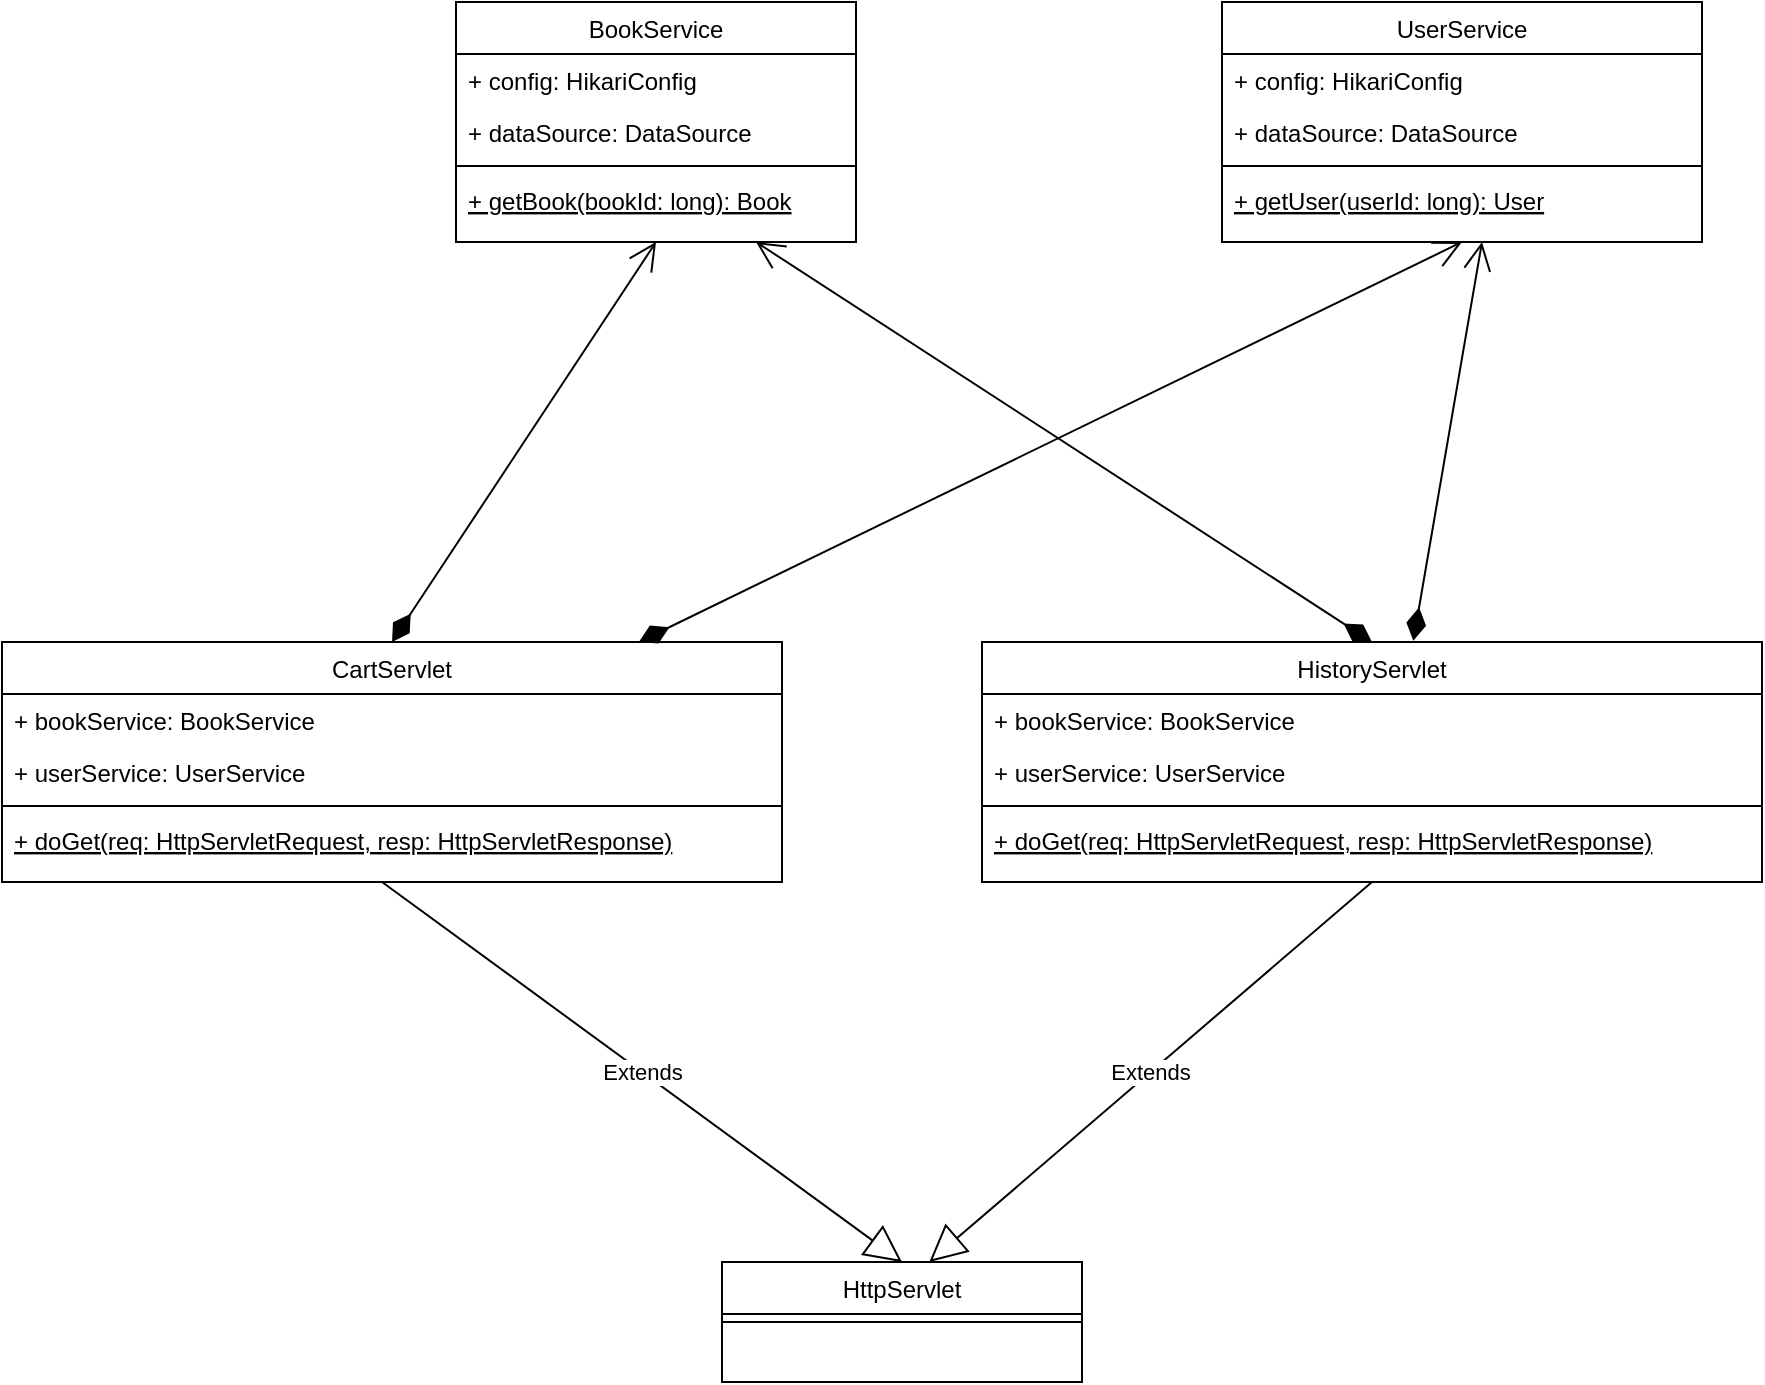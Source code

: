 <mxfile version="14.4.3" type="device"><diagram id="C5RBs43oDa-KdzZeNtuy" name="Page-1"><mxGraphModel dx="1132" dy="693" grid="1" gridSize="10" guides="1" tooltips="1" connect="1" arrows="1" fold="1" page="1" pageScale="1" pageWidth="827" pageHeight="1169" math="0" shadow="0"><root><mxCell id="WIyWlLk6GJQsqaUBKTNV-0"/><mxCell id="WIyWlLk6GJQsqaUBKTNV-1" parent="WIyWlLk6GJQsqaUBKTNV-0"/><mxCell id="zkfFHV4jXpPFQw0GAbJ--6" value="BookService" style="swimlane;fontStyle=0;align=center;verticalAlign=top;childLayout=stackLayout;horizontal=1;startSize=26;horizontalStack=0;resizeParent=1;resizeLast=0;collapsible=1;marginBottom=0;rounded=0;shadow=0;strokeWidth=1;" parent="WIyWlLk6GJQsqaUBKTNV-1" vertex="1"><mxGeometry x="627" y="310" width="200" height="120" as="geometry"><mxRectangle x="130" y="380" width="160" height="26" as="alternateBounds"/></mxGeometry></mxCell><mxCell id="zkfFHV4jXpPFQw0GAbJ--7" value="+ config: HikariConfig" style="text;align=left;verticalAlign=top;spacingLeft=4;spacingRight=4;overflow=hidden;rotatable=0;points=[[0,0.5],[1,0.5]];portConstraint=eastwest;" parent="zkfFHV4jXpPFQw0GAbJ--6" vertex="1"><mxGeometry y="26" width="200" height="26" as="geometry"/></mxCell><mxCell id="zkfFHV4jXpPFQw0GAbJ--8" value="+ dataSource: DataSource" style="text;align=left;verticalAlign=top;spacingLeft=4;spacingRight=4;overflow=hidden;rotatable=0;points=[[0,0.5],[1,0.5]];portConstraint=eastwest;rounded=0;shadow=0;html=0;" parent="zkfFHV4jXpPFQw0GAbJ--6" vertex="1"><mxGeometry y="52" width="200" height="26" as="geometry"/></mxCell><mxCell id="zkfFHV4jXpPFQw0GAbJ--9" value="" style="line;html=1;strokeWidth=1;align=left;verticalAlign=middle;spacingTop=-1;spacingLeft=3;spacingRight=3;rotatable=0;labelPosition=right;points=[];portConstraint=eastwest;" parent="zkfFHV4jXpPFQw0GAbJ--6" vertex="1"><mxGeometry y="78" width="200" height="8" as="geometry"/></mxCell><mxCell id="zkfFHV4jXpPFQw0GAbJ--10" value="+ getBook(bookId: long): Book" style="text;align=left;verticalAlign=top;spacingLeft=4;spacingRight=4;overflow=hidden;rotatable=0;points=[[0,0.5],[1,0.5]];portConstraint=eastwest;fontStyle=4" parent="zkfFHV4jXpPFQw0GAbJ--6" vertex="1"><mxGeometry y="86" width="200" height="26" as="geometry"/></mxCell><mxCell id="iYMsSc8WyWr9t6F6VFUm-0" value="UserService" style="swimlane;fontStyle=0;align=center;verticalAlign=top;childLayout=stackLayout;horizontal=1;startSize=26;horizontalStack=0;resizeParent=1;resizeLast=0;collapsible=1;marginBottom=0;rounded=0;shadow=0;strokeWidth=1;" vertex="1" parent="WIyWlLk6GJQsqaUBKTNV-1"><mxGeometry x="1010" y="310" width="240" height="120" as="geometry"><mxRectangle x="130" y="380" width="160" height="26" as="alternateBounds"/></mxGeometry></mxCell><mxCell id="iYMsSc8WyWr9t6F6VFUm-1" value="+ config: HikariConfig" style="text;align=left;verticalAlign=top;spacingLeft=4;spacingRight=4;overflow=hidden;rotatable=0;points=[[0,0.5],[1,0.5]];portConstraint=eastwest;" vertex="1" parent="iYMsSc8WyWr9t6F6VFUm-0"><mxGeometry y="26" width="240" height="26" as="geometry"/></mxCell><mxCell id="iYMsSc8WyWr9t6F6VFUm-2" value="+ dataSource: DataSource" style="text;align=left;verticalAlign=top;spacingLeft=4;spacingRight=4;overflow=hidden;rotatable=0;points=[[0,0.5],[1,0.5]];portConstraint=eastwest;rounded=0;shadow=0;html=0;" vertex="1" parent="iYMsSc8WyWr9t6F6VFUm-0"><mxGeometry y="52" width="240" height="26" as="geometry"/></mxCell><mxCell id="iYMsSc8WyWr9t6F6VFUm-3" value="" style="line;html=1;strokeWidth=1;align=left;verticalAlign=middle;spacingTop=-1;spacingLeft=3;spacingRight=3;rotatable=0;labelPosition=right;points=[];portConstraint=eastwest;" vertex="1" parent="iYMsSc8WyWr9t6F6VFUm-0"><mxGeometry y="78" width="240" height="8" as="geometry"/></mxCell><mxCell id="iYMsSc8WyWr9t6F6VFUm-4" value="+ getUser(userId: long): User" style="text;align=left;verticalAlign=top;spacingLeft=4;spacingRight=4;overflow=hidden;rotatable=0;points=[[0,0.5],[1,0.5]];portConstraint=eastwest;fontStyle=4" vertex="1" parent="iYMsSc8WyWr9t6F6VFUm-0"><mxGeometry y="86" width="240" height="26" as="geometry"/></mxCell><mxCell id="iYMsSc8WyWr9t6F6VFUm-5" value="CartServlet" style="swimlane;fontStyle=0;align=center;verticalAlign=top;childLayout=stackLayout;horizontal=1;startSize=26;horizontalStack=0;resizeParent=1;resizeLast=0;collapsible=1;marginBottom=0;rounded=0;shadow=0;strokeWidth=1;" vertex="1" parent="WIyWlLk6GJQsqaUBKTNV-1"><mxGeometry x="400" y="630" width="390" height="120" as="geometry"><mxRectangle x="130" y="380" width="160" height="26" as="alternateBounds"/></mxGeometry></mxCell><mxCell id="iYMsSc8WyWr9t6F6VFUm-6" value="+ bookService: BookService" style="text;align=left;verticalAlign=top;spacingLeft=4;spacingRight=4;overflow=hidden;rotatable=0;points=[[0,0.5],[1,0.5]];portConstraint=eastwest;" vertex="1" parent="iYMsSc8WyWr9t6F6VFUm-5"><mxGeometry y="26" width="390" height="26" as="geometry"/></mxCell><mxCell id="iYMsSc8WyWr9t6F6VFUm-7" value="+ userService: UserService" style="text;align=left;verticalAlign=top;spacingLeft=4;spacingRight=4;overflow=hidden;rotatable=0;points=[[0,0.5],[1,0.5]];portConstraint=eastwest;rounded=0;shadow=0;html=0;" vertex="1" parent="iYMsSc8WyWr9t6F6VFUm-5"><mxGeometry y="52" width="390" height="26" as="geometry"/></mxCell><mxCell id="iYMsSc8WyWr9t6F6VFUm-8" value="" style="line;html=1;strokeWidth=1;align=left;verticalAlign=middle;spacingTop=-1;spacingLeft=3;spacingRight=3;rotatable=0;labelPosition=right;points=[];portConstraint=eastwest;" vertex="1" parent="iYMsSc8WyWr9t6F6VFUm-5"><mxGeometry y="78" width="390" height="8" as="geometry"/></mxCell><mxCell id="iYMsSc8WyWr9t6F6VFUm-9" value="+ doGet(req: HttpServletRequest, resp: HttpServletResponse)" style="text;align=left;verticalAlign=top;spacingLeft=4;spacingRight=4;overflow=hidden;rotatable=0;points=[[0,0.5],[1,0.5]];portConstraint=eastwest;fontStyle=4" vertex="1" parent="iYMsSc8WyWr9t6F6VFUm-5"><mxGeometry y="86" width="390" height="26" as="geometry"/></mxCell><mxCell id="iYMsSc8WyWr9t6F6VFUm-10" value="" style="endArrow=open;html=1;endSize=12;startArrow=diamondThin;startSize=14;startFill=1;align=left;verticalAlign=bottom;exitX=0.5;exitY=0;exitDx=0;exitDy=0;entryX=0.5;entryY=1;entryDx=0;entryDy=0;" edge="1" parent="WIyWlLk6GJQsqaUBKTNV-1" source="iYMsSc8WyWr9t6F6VFUm-5" target="zkfFHV4jXpPFQw0GAbJ--6"><mxGeometry x="-1" y="3" relative="1" as="geometry"><mxPoint x="380" y="870" as="sourcePoint"/><mxPoint x="540" y="870" as="targetPoint"/></mxGeometry></mxCell><mxCell id="iYMsSc8WyWr9t6F6VFUm-12" value="HttpServlet" style="swimlane;fontStyle=0;align=center;verticalAlign=top;childLayout=stackLayout;horizontal=1;startSize=26;horizontalStack=0;resizeParent=1;resizeLast=0;collapsible=1;marginBottom=0;rounded=0;shadow=0;strokeWidth=1;" vertex="1" parent="WIyWlLk6GJQsqaUBKTNV-1"><mxGeometry x="760" y="940" width="180" height="60" as="geometry"><mxRectangle x="130" y="380" width="160" height="26" as="alternateBounds"/></mxGeometry></mxCell><mxCell id="iYMsSc8WyWr9t6F6VFUm-15" value="" style="line;html=1;strokeWidth=1;align=left;verticalAlign=middle;spacingTop=-1;spacingLeft=3;spacingRight=3;rotatable=0;labelPosition=right;points=[];portConstraint=eastwest;" vertex="1" parent="iYMsSc8WyWr9t6F6VFUm-12"><mxGeometry y="26" width="180" height="8" as="geometry"/></mxCell><mxCell id="iYMsSc8WyWr9t6F6VFUm-17" value="Extends" style="endArrow=block;endSize=16;endFill=0;html=1;entryX=0.5;entryY=0;entryDx=0;entryDy=0;" edge="1" parent="WIyWlLk6GJQsqaUBKTNV-1" target="iYMsSc8WyWr9t6F6VFUm-12"><mxGeometry width="160" relative="1" as="geometry"><mxPoint x="590" y="750" as="sourcePoint"/><mxPoint x="410" y="460" as="targetPoint"/></mxGeometry></mxCell><mxCell id="iYMsSc8WyWr9t6F6VFUm-19" value="HistoryServlet" style="swimlane;fontStyle=0;align=center;verticalAlign=top;childLayout=stackLayout;horizontal=1;startSize=26;horizontalStack=0;resizeParent=1;resizeLast=0;collapsible=1;marginBottom=0;rounded=0;shadow=0;strokeWidth=1;" vertex="1" parent="WIyWlLk6GJQsqaUBKTNV-1"><mxGeometry x="890" y="630" width="390" height="120" as="geometry"><mxRectangle x="130" y="380" width="160" height="26" as="alternateBounds"/></mxGeometry></mxCell><mxCell id="iYMsSc8WyWr9t6F6VFUm-20" value="+ bookService: BookService" style="text;align=left;verticalAlign=top;spacingLeft=4;spacingRight=4;overflow=hidden;rotatable=0;points=[[0,0.5],[1,0.5]];portConstraint=eastwest;" vertex="1" parent="iYMsSc8WyWr9t6F6VFUm-19"><mxGeometry y="26" width="390" height="26" as="geometry"/></mxCell><mxCell id="iYMsSc8WyWr9t6F6VFUm-21" value="+ userService: UserService" style="text;align=left;verticalAlign=top;spacingLeft=4;spacingRight=4;overflow=hidden;rotatable=0;points=[[0,0.5],[1,0.5]];portConstraint=eastwest;rounded=0;shadow=0;html=0;" vertex="1" parent="iYMsSc8WyWr9t6F6VFUm-19"><mxGeometry y="52" width="390" height="26" as="geometry"/></mxCell><mxCell id="iYMsSc8WyWr9t6F6VFUm-22" value="" style="line;html=1;strokeWidth=1;align=left;verticalAlign=middle;spacingTop=-1;spacingLeft=3;spacingRight=3;rotatable=0;labelPosition=right;points=[];portConstraint=eastwest;" vertex="1" parent="iYMsSc8WyWr9t6F6VFUm-19"><mxGeometry y="78" width="390" height="8" as="geometry"/></mxCell><mxCell id="iYMsSc8WyWr9t6F6VFUm-23" value="+ doGet(req: HttpServletRequest, resp: HttpServletResponse)" style="text;align=left;verticalAlign=top;spacingLeft=4;spacingRight=4;overflow=hidden;rotatable=0;points=[[0,0.5],[1,0.5]];portConstraint=eastwest;fontStyle=4" vertex="1" parent="iYMsSc8WyWr9t6F6VFUm-19"><mxGeometry y="86" width="390" height="26" as="geometry"/></mxCell><mxCell id="iYMsSc8WyWr9t6F6VFUm-24" value="" style="endArrow=open;html=1;endSize=12;startArrow=diamondThin;startSize=14;startFill=1;align=left;verticalAlign=bottom;exitX=0.5;exitY=0;exitDx=0;exitDy=0;entryX=0.75;entryY=1;entryDx=0;entryDy=0;" edge="1" parent="WIyWlLk6GJQsqaUBKTNV-1" source="iYMsSc8WyWr9t6F6VFUm-19" target="zkfFHV4jXpPFQw0GAbJ--6"><mxGeometry x="-1" y="3" relative="1" as="geometry"><mxPoint x="605" y="640" as="sourcePoint"/><mxPoint x="490" y="490" as="targetPoint"/></mxGeometry></mxCell><mxCell id="iYMsSc8WyWr9t6F6VFUm-25" value="" style="endArrow=open;html=1;endSize=12;startArrow=diamondThin;startSize=14;startFill=1;align=left;verticalAlign=bottom;entryX=0.5;entryY=1;entryDx=0;entryDy=0;" edge="1" parent="WIyWlLk6GJQsqaUBKTNV-1" source="iYMsSc8WyWr9t6F6VFUm-5" target="iYMsSc8WyWr9t6F6VFUm-0"><mxGeometry x="-0.971" relative="1" as="geometry"><mxPoint x="720" y="630" as="sourcePoint"/><mxPoint x="1127" y="476" as="targetPoint"/><mxPoint y="1" as="offset"/></mxGeometry></mxCell><mxCell id="iYMsSc8WyWr9t6F6VFUm-26" value="" style="endArrow=open;html=1;endSize=12;startArrow=diamondThin;startSize=14;startFill=1;align=left;verticalAlign=bottom;exitX=0.553;exitY=-0.005;exitDx=0;exitDy=0;exitPerimeter=0;" edge="1" parent="WIyWlLk6GJQsqaUBKTNV-1" source="iYMsSc8WyWr9t6F6VFUm-19"><mxGeometry x="-0.971" relative="1" as="geometry"><mxPoint x="640" y="640" as="sourcePoint"/><mxPoint x="1140" y="430" as="targetPoint"/><mxPoint y="1" as="offset"/></mxGeometry></mxCell><mxCell id="iYMsSc8WyWr9t6F6VFUm-27" value="Extends" style="endArrow=block;endSize=16;endFill=0;html=1;entryX=0.576;entryY=-0.001;entryDx=0;entryDy=0;exitX=0.5;exitY=1;exitDx=0;exitDy=0;entryPerimeter=0;" edge="1" parent="WIyWlLk6GJQsqaUBKTNV-1" source="iYMsSc8WyWr9t6F6VFUm-19" target="iYMsSc8WyWr9t6F6VFUm-12"><mxGeometry width="160" relative="1" as="geometry"><mxPoint x="600" y="760" as="sourcePoint"/><mxPoint x="760" y="950" as="targetPoint"/></mxGeometry></mxCell></root></mxGraphModel></diagram></mxfile>